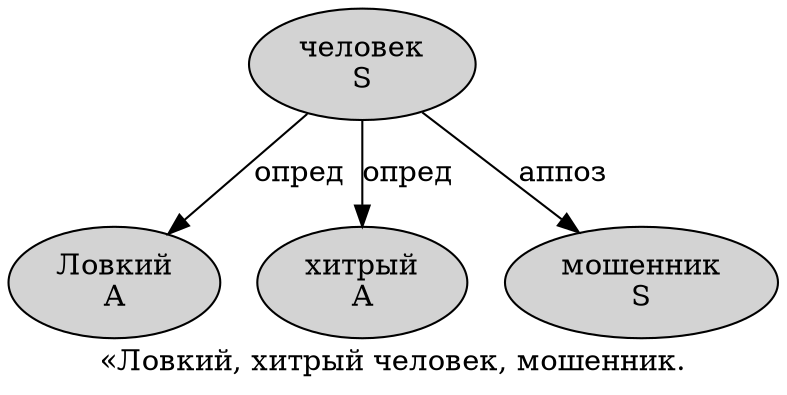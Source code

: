 digraph SENTENCE_496 {
	graph [label="«Ловкий, хитрый человек, мошенник."]
	node [style=filled]
		1 [label="Ловкий
A" color="" fillcolor=lightgray penwidth=1 shape=ellipse]
		3 [label="хитрый
A" color="" fillcolor=lightgray penwidth=1 shape=ellipse]
		4 [label="человек
S" color="" fillcolor=lightgray penwidth=1 shape=ellipse]
		6 [label="мошенник
S" color="" fillcolor=lightgray penwidth=1 shape=ellipse]
			4 -> 1 [label="опред"]
			4 -> 3 [label="опред"]
			4 -> 6 [label="аппоз"]
}